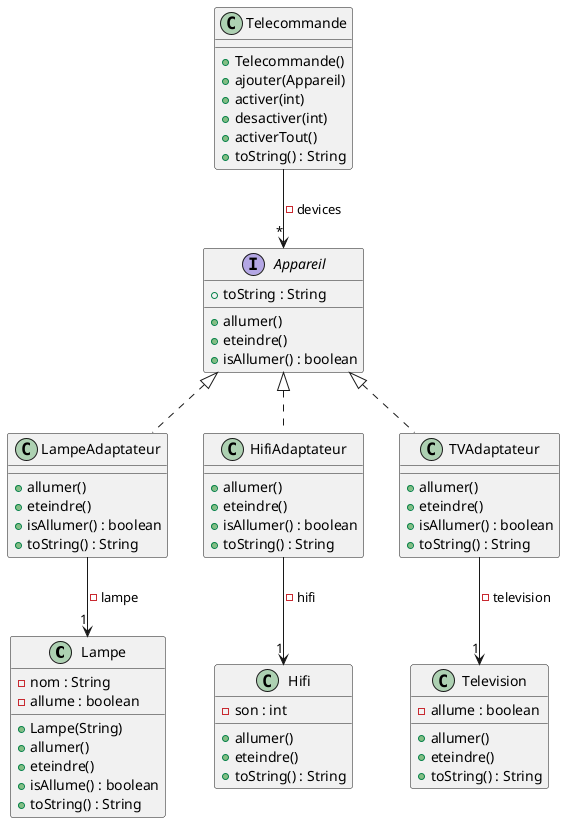 @startuml

class Lampe {
    - nom : String
    - allume : boolean
    + Lampe(String)
    + allumer()
    + eteindre()
    + isAllume() : boolean
    + toString() : String
}

class Hifi {
    - son : int
    + allumer()
    + eteindre()
    + toString() : String
}

class Telecommande {
    + Telecommande()
    + ajouter(Appareil)
    + activer(int)
    + desactiver(int)
    + activerTout()
    + toString() : String
}

class Television {
    - allume : boolean
    + allumer()
    + eteindre()
    + toString() : String
}

interface Appareil{
    + allumer()
    + eteindre()
    + isAllumer() : boolean
    + toString : String
}

class LampeAdaptateur{
    + allumer()
    + eteindre()
    + isAllumer() : boolean
    + toString() : String
}

class HifiAdaptateur{
    + allumer()
    + eteindre()
    + isAllumer() : boolean
    + toString() : String
}

class TVAdaptateur{
    + allumer()
    + eteindre()
    + isAllumer() : boolean
    + toString() : String
}

Appareil <|.. LampeAdaptateur
Appareil <|.. HifiAdaptateur
Appareil <|.. TVAdaptateur

LampeAdaptateur --> "1" Lampe :  - lampe
HifiAdaptateur --> "1" Hifi : - hifi
TVAdaptateur --> "1" Television : - television


Telecommande --> "*" Appareil : - devices

@enduml